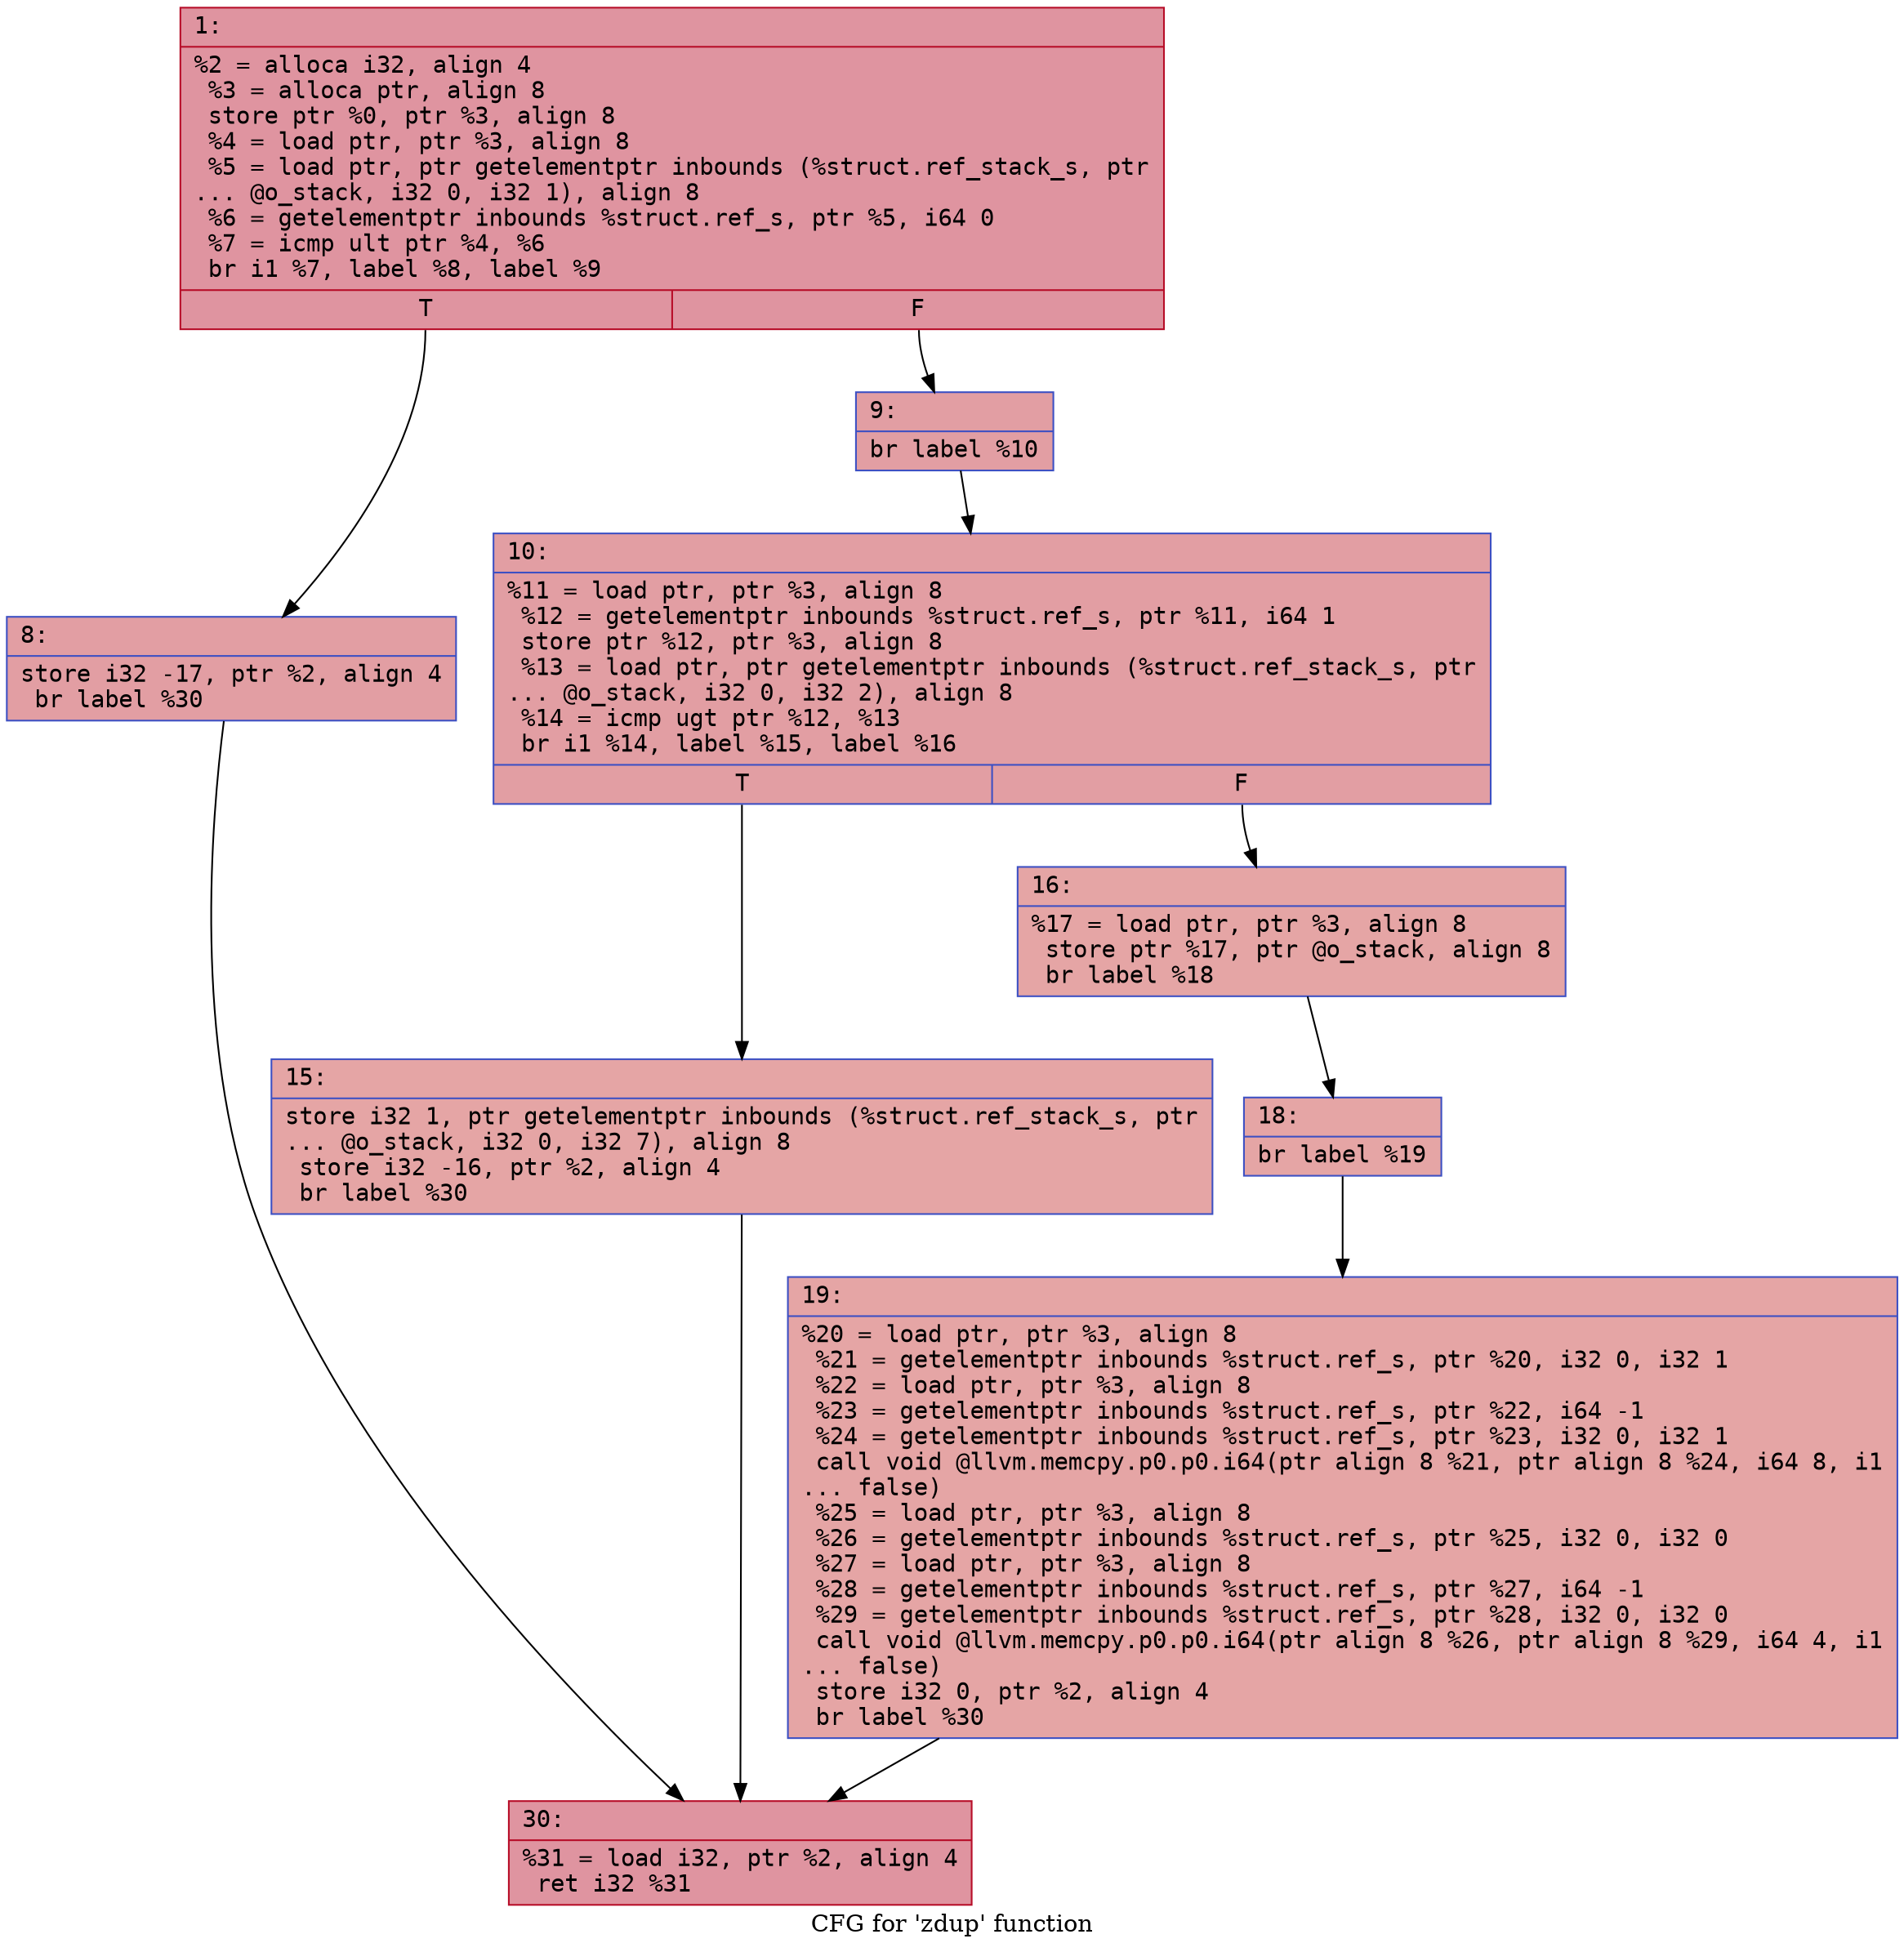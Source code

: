 digraph "CFG for 'zdup' function" {
	label="CFG for 'zdup' function";

	Node0x600003b962b0 [shape=record,color="#b70d28ff", style=filled, fillcolor="#b70d2870" fontname="Courier",label="{1:\l|  %2 = alloca i32, align 4\l  %3 = alloca ptr, align 8\l  store ptr %0, ptr %3, align 8\l  %4 = load ptr, ptr %3, align 8\l  %5 = load ptr, ptr getelementptr inbounds (%struct.ref_stack_s, ptr\l... @o_stack, i32 0, i32 1), align 8\l  %6 = getelementptr inbounds %struct.ref_s, ptr %5, i64 0\l  %7 = icmp ult ptr %4, %6\l  br i1 %7, label %8, label %9\l|{<s0>T|<s1>F}}"];
	Node0x600003b962b0:s0 -> Node0x600003b96300[tooltip="1 -> 8\nProbability 50.00%" ];
	Node0x600003b962b0:s1 -> Node0x600003b96350[tooltip="1 -> 9\nProbability 50.00%" ];
	Node0x600003b96300 [shape=record,color="#3d50c3ff", style=filled, fillcolor="#be242e70" fontname="Courier",label="{8:\l|  store i32 -17, ptr %2, align 4\l  br label %30\l}"];
	Node0x600003b96300 -> Node0x600003b96530[tooltip="8 -> 30\nProbability 100.00%" ];
	Node0x600003b96350 [shape=record,color="#3d50c3ff", style=filled, fillcolor="#be242e70" fontname="Courier",label="{9:\l|  br label %10\l}"];
	Node0x600003b96350 -> Node0x600003b963a0[tooltip="9 -> 10\nProbability 100.00%" ];
	Node0x600003b963a0 [shape=record,color="#3d50c3ff", style=filled, fillcolor="#be242e70" fontname="Courier",label="{10:\l|  %11 = load ptr, ptr %3, align 8\l  %12 = getelementptr inbounds %struct.ref_s, ptr %11, i64 1\l  store ptr %12, ptr %3, align 8\l  %13 = load ptr, ptr getelementptr inbounds (%struct.ref_stack_s, ptr\l... @o_stack, i32 0, i32 2), align 8\l  %14 = icmp ugt ptr %12, %13\l  br i1 %14, label %15, label %16\l|{<s0>T|<s1>F}}"];
	Node0x600003b963a0:s0 -> Node0x600003b963f0[tooltip="10 -> 15\nProbability 50.00%" ];
	Node0x600003b963a0:s1 -> Node0x600003b96440[tooltip="10 -> 16\nProbability 50.00%" ];
	Node0x600003b963f0 [shape=record,color="#3d50c3ff", style=filled, fillcolor="#c5333470" fontname="Courier",label="{15:\l|  store i32 1, ptr getelementptr inbounds (%struct.ref_stack_s, ptr\l... @o_stack, i32 0, i32 7), align 8\l  store i32 -16, ptr %2, align 4\l  br label %30\l}"];
	Node0x600003b963f0 -> Node0x600003b96530[tooltip="15 -> 30\nProbability 100.00%" ];
	Node0x600003b96440 [shape=record,color="#3d50c3ff", style=filled, fillcolor="#c5333470" fontname="Courier",label="{16:\l|  %17 = load ptr, ptr %3, align 8\l  store ptr %17, ptr @o_stack, align 8\l  br label %18\l}"];
	Node0x600003b96440 -> Node0x600003b96490[tooltip="16 -> 18\nProbability 100.00%" ];
	Node0x600003b96490 [shape=record,color="#3d50c3ff", style=filled, fillcolor="#c5333470" fontname="Courier",label="{18:\l|  br label %19\l}"];
	Node0x600003b96490 -> Node0x600003b964e0[tooltip="18 -> 19\nProbability 100.00%" ];
	Node0x600003b964e0 [shape=record,color="#3d50c3ff", style=filled, fillcolor="#c5333470" fontname="Courier",label="{19:\l|  %20 = load ptr, ptr %3, align 8\l  %21 = getelementptr inbounds %struct.ref_s, ptr %20, i32 0, i32 1\l  %22 = load ptr, ptr %3, align 8\l  %23 = getelementptr inbounds %struct.ref_s, ptr %22, i64 -1\l  %24 = getelementptr inbounds %struct.ref_s, ptr %23, i32 0, i32 1\l  call void @llvm.memcpy.p0.p0.i64(ptr align 8 %21, ptr align 8 %24, i64 8, i1\l... false)\l  %25 = load ptr, ptr %3, align 8\l  %26 = getelementptr inbounds %struct.ref_s, ptr %25, i32 0, i32 0\l  %27 = load ptr, ptr %3, align 8\l  %28 = getelementptr inbounds %struct.ref_s, ptr %27, i64 -1\l  %29 = getelementptr inbounds %struct.ref_s, ptr %28, i32 0, i32 0\l  call void @llvm.memcpy.p0.p0.i64(ptr align 8 %26, ptr align 8 %29, i64 4, i1\l... false)\l  store i32 0, ptr %2, align 4\l  br label %30\l}"];
	Node0x600003b964e0 -> Node0x600003b96530[tooltip="19 -> 30\nProbability 100.00%" ];
	Node0x600003b96530 [shape=record,color="#b70d28ff", style=filled, fillcolor="#b70d2870" fontname="Courier",label="{30:\l|  %31 = load i32, ptr %2, align 4\l  ret i32 %31\l}"];
}
